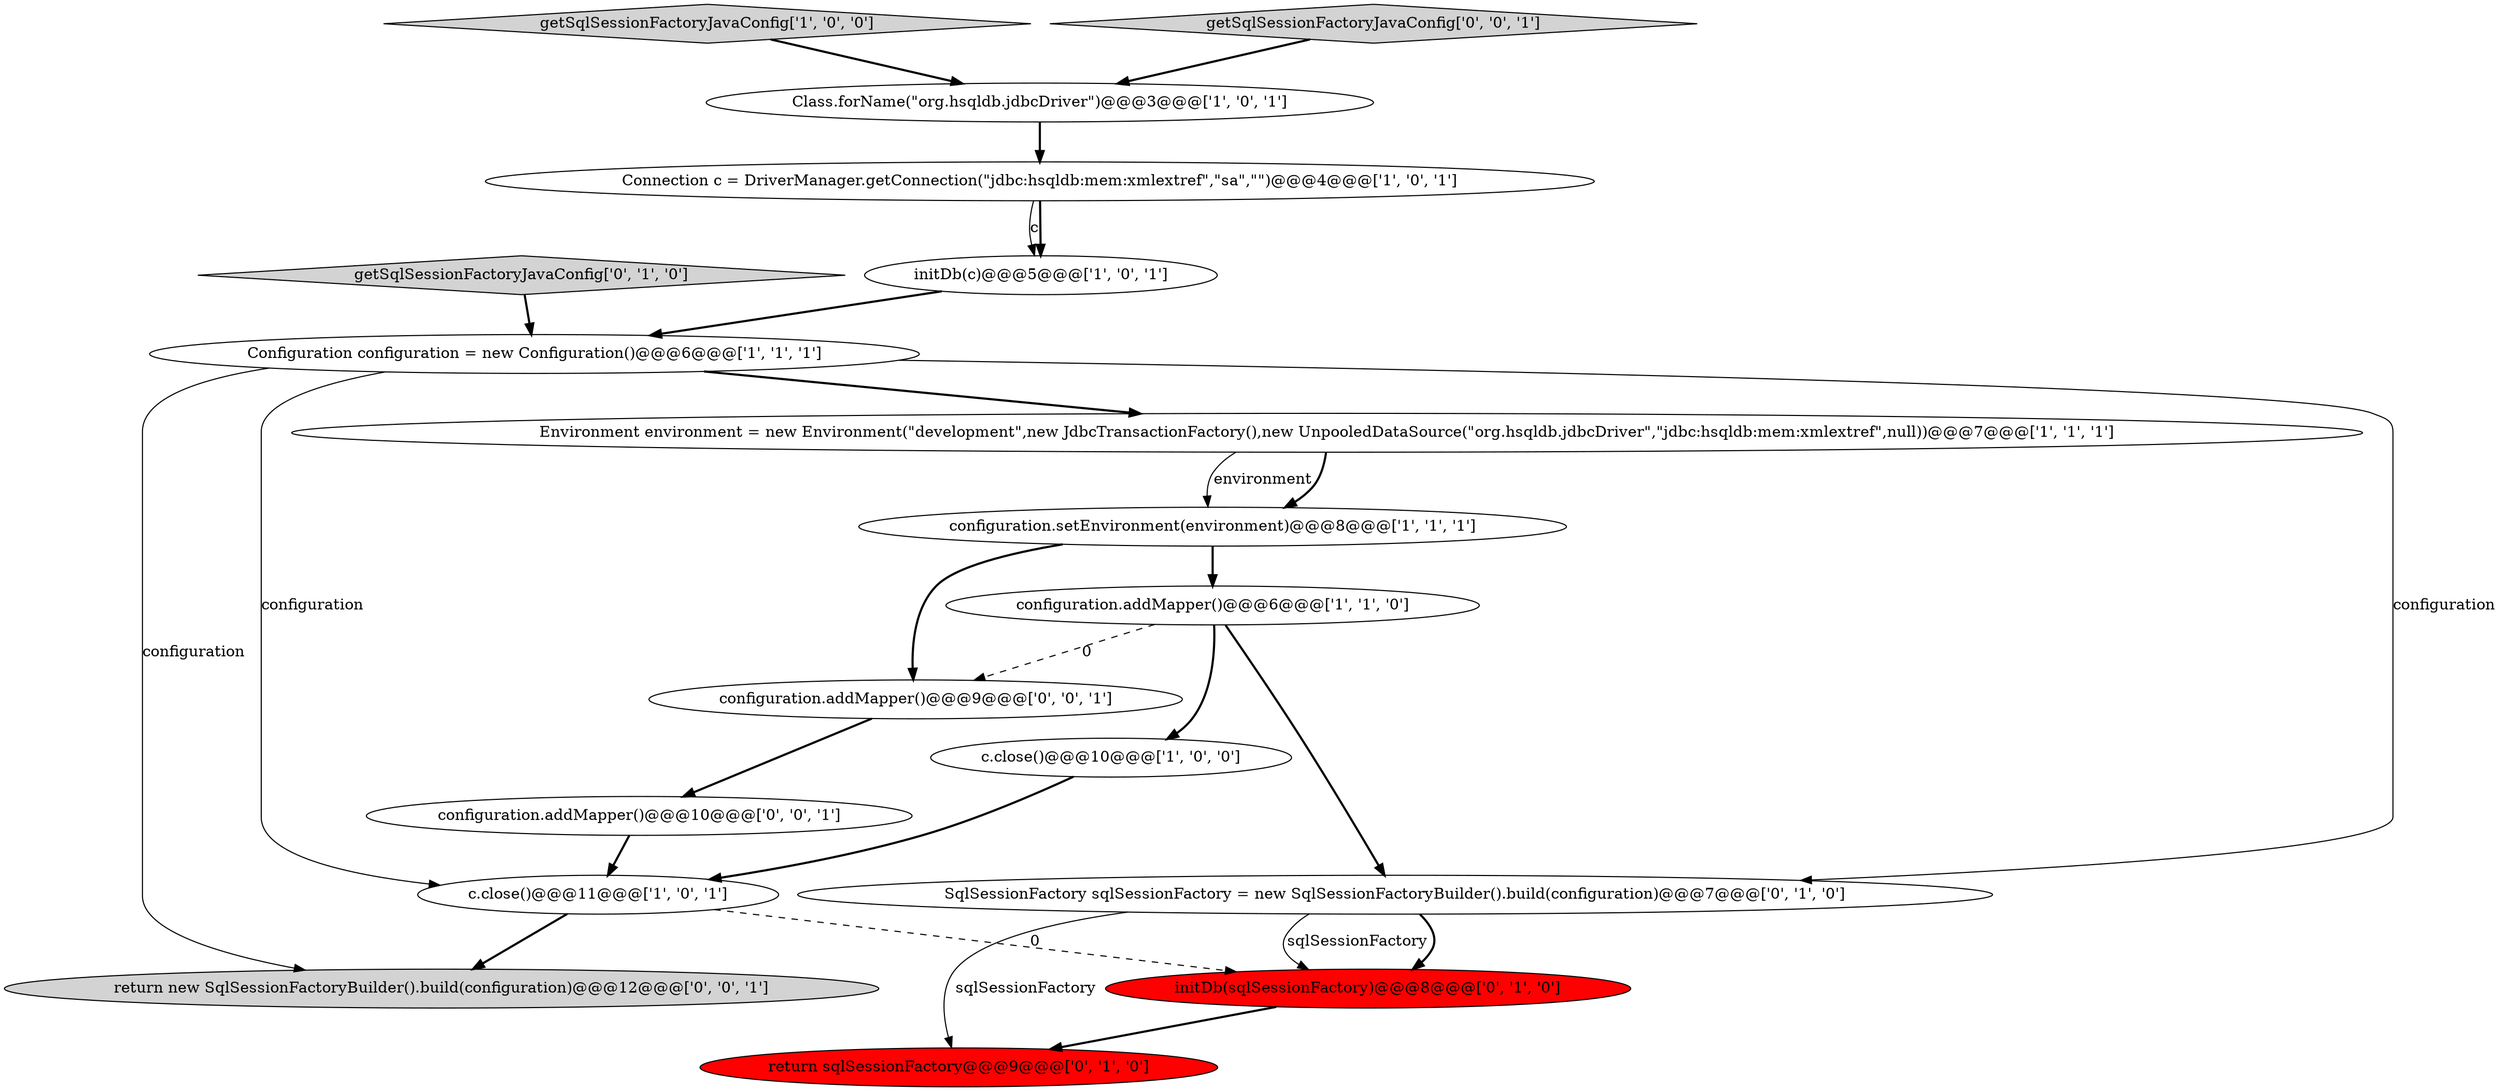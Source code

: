 digraph {
16 [style = filled, label = "return new SqlSessionFactoryBuilder().build(configuration)@@@12@@@['0', '0', '1']", fillcolor = lightgray, shape = ellipse image = "AAA0AAABBB3BBB"];
7 [style = filled, label = "c.close()@@@10@@@['1', '0', '0']", fillcolor = white, shape = ellipse image = "AAA0AAABBB1BBB"];
10 [style = filled, label = "getSqlSessionFactoryJavaConfig['0', '1', '0']", fillcolor = lightgray, shape = diamond image = "AAA0AAABBB2BBB"];
3 [style = filled, label = "Environment environment = new Environment(\"development\",new JdbcTransactionFactory(),new UnpooledDataSource(\"org.hsqldb.jdbcDriver\",\"jdbc:hsqldb:mem:xmlextref\",null))@@@7@@@['1', '1', '1']", fillcolor = white, shape = ellipse image = "AAA0AAABBB1BBB"];
0 [style = filled, label = "Configuration configuration = new Configuration()@@@6@@@['1', '1', '1']", fillcolor = white, shape = ellipse image = "AAA0AAABBB1BBB"];
11 [style = filled, label = "initDb(sqlSessionFactory)@@@8@@@['0', '1', '0']", fillcolor = red, shape = ellipse image = "AAA1AAABBB2BBB"];
6 [style = filled, label = "getSqlSessionFactoryJavaConfig['1', '0', '0']", fillcolor = lightgray, shape = diamond image = "AAA0AAABBB1BBB"];
13 [style = filled, label = "SqlSessionFactory sqlSessionFactory = new SqlSessionFactoryBuilder().build(configuration)@@@7@@@['0', '1', '0']", fillcolor = white, shape = ellipse image = "AAA0AAABBB2BBB"];
5 [style = filled, label = "configuration.setEnvironment(environment)@@@8@@@['1', '1', '1']", fillcolor = white, shape = ellipse image = "AAA0AAABBB1BBB"];
14 [style = filled, label = "configuration.addMapper()@@@10@@@['0', '0', '1']", fillcolor = white, shape = ellipse image = "AAA0AAABBB3BBB"];
8 [style = filled, label = "initDb(c)@@@5@@@['1', '0', '1']", fillcolor = white, shape = ellipse image = "AAA0AAABBB1BBB"];
9 [style = filled, label = "Connection c = DriverManager.getConnection(\"jdbc:hsqldb:mem:xmlextref\",\"sa\",\"\")@@@4@@@['1', '0', '1']", fillcolor = white, shape = ellipse image = "AAA0AAABBB1BBB"];
17 [style = filled, label = "getSqlSessionFactoryJavaConfig['0', '0', '1']", fillcolor = lightgray, shape = diamond image = "AAA0AAABBB3BBB"];
1 [style = filled, label = "configuration.addMapper()@@@6@@@['1', '1', '0']", fillcolor = white, shape = ellipse image = "AAA0AAABBB1BBB"];
2 [style = filled, label = "Class.forName(\"org.hsqldb.jdbcDriver\")@@@3@@@['1', '0', '1']", fillcolor = white, shape = ellipse image = "AAA0AAABBB1BBB"];
12 [style = filled, label = "return sqlSessionFactory@@@9@@@['0', '1', '0']", fillcolor = red, shape = ellipse image = "AAA1AAABBB2BBB"];
4 [style = filled, label = "c.close()@@@11@@@['1', '0', '1']", fillcolor = white, shape = ellipse image = "AAA0AAABBB1BBB"];
15 [style = filled, label = "configuration.addMapper()@@@9@@@['0', '0', '1']", fillcolor = white, shape = ellipse image = "AAA0AAABBB3BBB"];
0->3 [style = bold, label=""];
0->13 [style = solid, label="configuration"];
15->14 [style = bold, label=""];
9->8 [style = solid, label="c"];
1->15 [style = dashed, label="0"];
5->15 [style = bold, label=""];
3->5 [style = solid, label="environment"];
11->12 [style = bold, label=""];
2->9 [style = bold, label=""];
7->4 [style = bold, label=""];
9->8 [style = bold, label=""];
1->7 [style = bold, label=""];
1->13 [style = bold, label=""];
13->11 [style = bold, label=""];
13->11 [style = solid, label="sqlSessionFactory"];
13->12 [style = solid, label="sqlSessionFactory"];
6->2 [style = bold, label=""];
8->0 [style = bold, label=""];
5->1 [style = bold, label=""];
3->5 [style = bold, label=""];
17->2 [style = bold, label=""];
10->0 [style = bold, label=""];
0->4 [style = solid, label="configuration"];
4->11 [style = dashed, label="0"];
0->16 [style = solid, label="configuration"];
4->16 [style = bold, label=""];
14->4 [style = bold, label=""];
}
